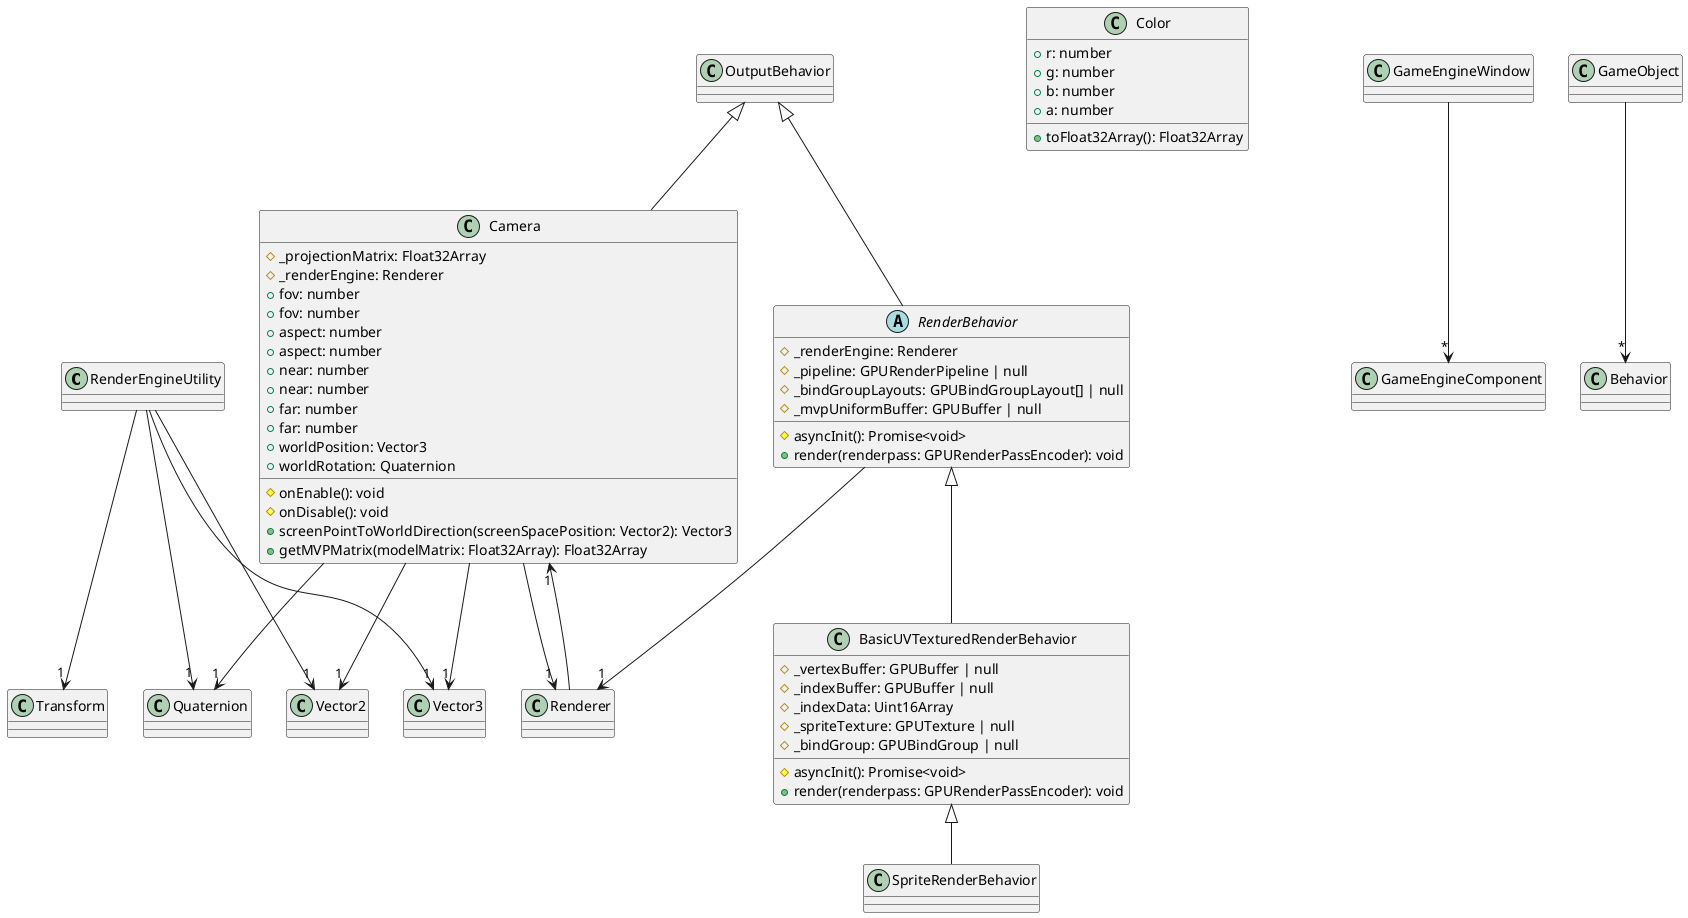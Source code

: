 @startuml
class RenderEngineUtility {
}
class Camera extends OutputBehavior {
    #_projectionMatrix: Float32Array
    #_renderEngine: Renderer
    #onEnable(): void
    #onDisable(): void
    +screenPointToWorldDirection(screenSpacePosition: Vector2): Vector3
    +fov: number
    +fov: number
    +aspect: number
    +aspect: number
    +near: number
    +near: number
    +far: number
    +far: number
    +getMVPMatrix(modelMatrix: Float32Array): Float32Array
    +worldPosition: Vector3
    +worldRotation: Quaternion
}
abstract class RenderBehavior extends OutputBehavior {
    #_renderEngine: Renderer
    #_pipeline: GPURenderPipeline | null
    #_bindGroupLayouts: GPUBindGroupLayout[] | null
    #_mvpUniformBuffer: GPUBuffer | null
    #asyncInit(): Promise<void>
    +render(renderpass: GPURenderPassEncoder): void
}
class BasicUVTexturedRenderBehavior extends RenderBehavior {
    #_vertexBuffer: GPUBuffer | null
    #_indexBuffer: GPUBuffer | null
    #_indexData: Uint16Array
    #_spriteTexture: GPUTexture | null
    #_bindGroup: GPUBindGroup | null
    #asyncInit(): Promise<void>
    +render(renderpass: GPURenderPassEncoder): void
}
class Color {
    +r: number
    +g: number
    +b: number
    +a: number
    +toFloat32Array(): Float32Array
}
class SpriteRenderBehavior extends BasicUVTexturedRenderBehavior
GameEngineWindow --> "*" GameEngineComponent
GameObject --> "*" Behavior
RenderEngineUtility --> "1" Transform
RenderEngineUtility --> "1" Quaternion
RenderEngineUtility --> "1" Vector2
RenderEngineUtility --> "1" Vector3
Renderer --> "1" Camera
Camera --> "1" Renderer
Camera --> "1" Vector2
Camera --> "1" Vector3
Camera --> "1" Quaternion
RenderBehavior --> "1" Renderer
@enduml